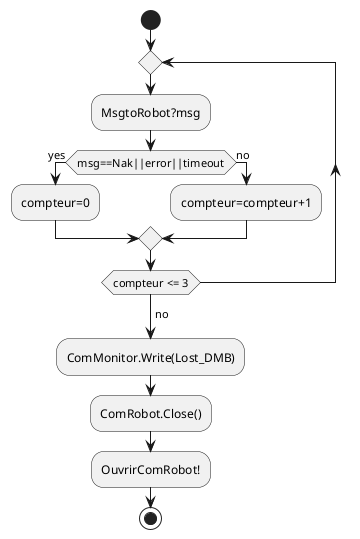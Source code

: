 @startuml
'Fonctionnalite 8 et 9 : 

skinparam monochrome true

start
repeat
:MsgtoRobot?msg;

if (msg==Nak||error||timeout) then (yes)
  :compteur=0;
  else (no)
  :compteur=compteur+1;
endif

repeat while (compteur <= 3)
-> no; 
:ComMonitor.Write(Lost_DMB);
:ComRobot.Close();
:OuvrirComRobot!;




stop
@enduml
